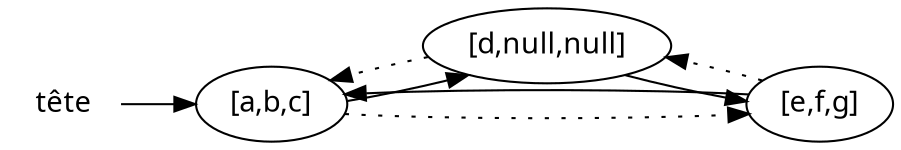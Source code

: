 digraph liste {
    rankdir="LR";
    node [fontname="Courrier"];
    tete [label="tête" shape=plaintext]
    0 [label="[a,b,c]"];
    1 [label="[d,null,null]"];
    2 [label="[e,f,g]"];

    tete -> 0;

    0 -> 1;
    0 -> 2 [style="dotted"];
    1 -> 0 [style="dotted"];
    1 -> 2;
    2 -> 1 [style="dotted"];
    2 -> 0;

}
